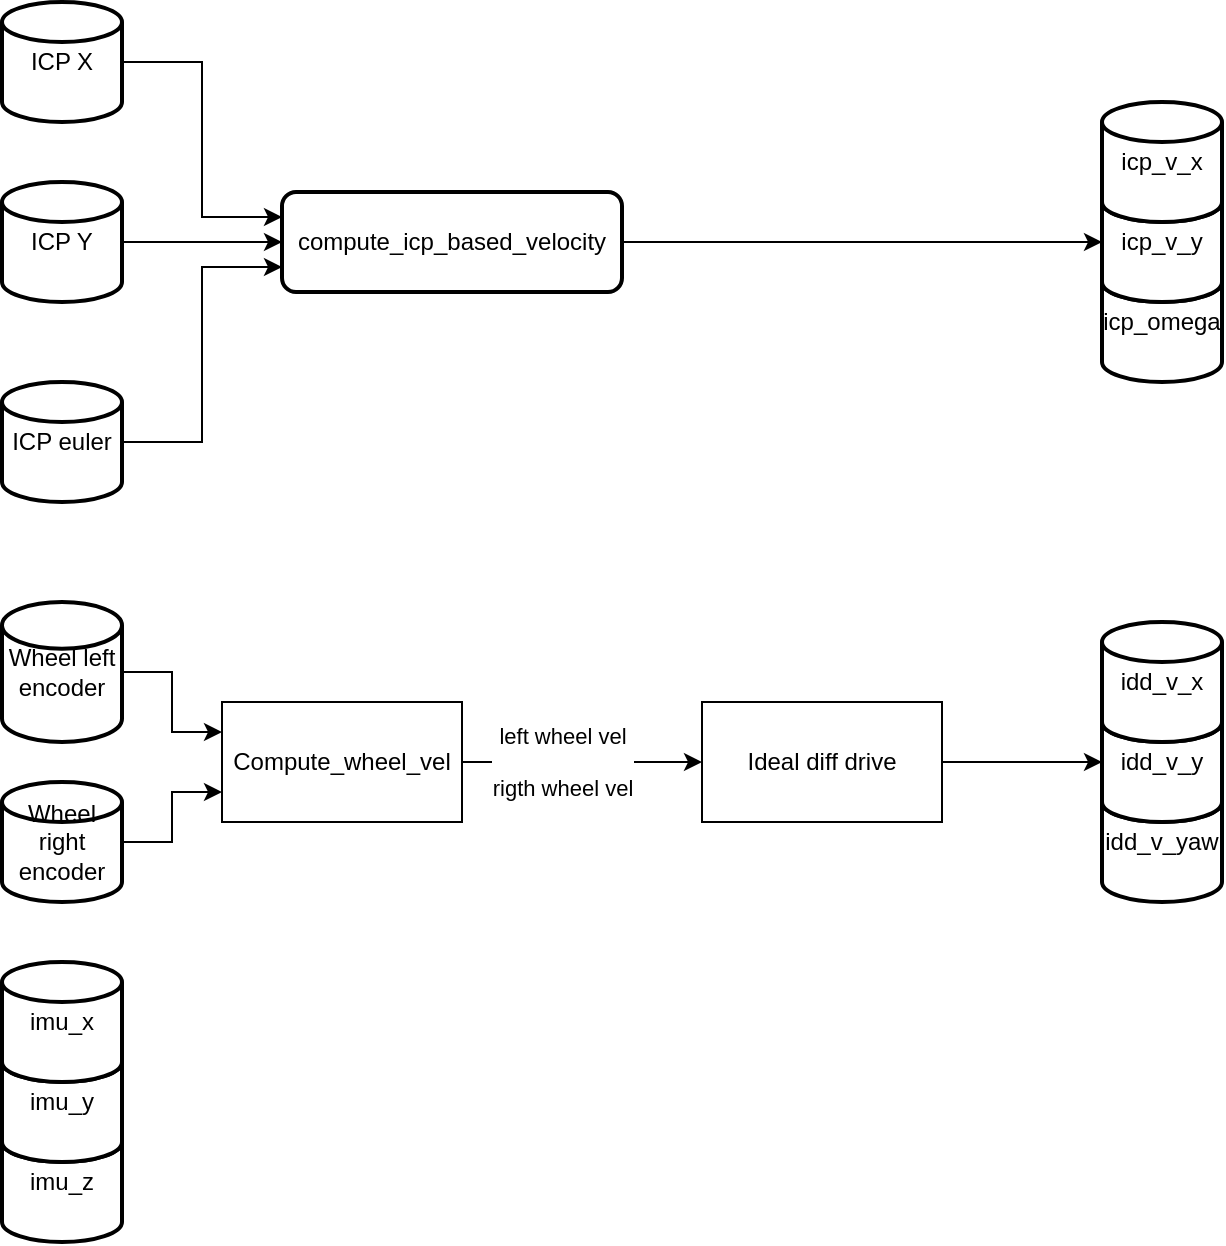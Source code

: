 <mxfile version="24.4.8" type="github">
  <diagram name="Page-1" id="3MiRiedM9orWzfm-fdRs">
    <mxGraphModel dx="989" dy="621" grid="1" gridSize="10" guides="1" tooltips="1" connect="1" arrows="1" fold="1" page="1" pageScale="1" pageWidth="850" pageHeight="1100" math="0" shadow="0">
      <root>
        <mxCell id="0" />
        <mxCell id="1" parent="0" />
        <mxCell id="1N3itmzZPWo3uZQeZryr-26" style="edgeStyle=orthogonalEdgeStyle;rounded=0;orthogonalLoop=1;jettySize=auto;html=1;" edge="1" parent="1" source="1N3itmzZPWo3uZQeZryr-5" target="1N3itmzZPWo3uZQeZryr-25">
          <mxGeometry relative="1" as="geometry" />
        </mxCell>
        <mxCell id="1N3itmzZPWo3uZQeZryr-5" value="ICP Y" style="strokeWidth=2;html=1;shape=mxgraph.flowchart.database;whiteSpace=wrap;" vertex="1" parent="1">
          <mxGeometry x="100" y="130" width="60" height="60" as="geometry" />
        </mxCell>
        <mxCell id="1N3itmzZPWo3uZQeZryr-28" style="edgeStyle=orthogonalEdgeStyle;rounded=0;orthogonalLoop=1;jettySize=auto;html=1;entryX=0;entryY=0.25;entryDx=0;entryDy=0;" edge="1" parent="1" source="1N3itmzZPWo3uZQeZryr-6" target="1N3itmzZPWo3uZQeZryr-25">
          <mxGeometry relative="1" as="geometry" />
        </mxCell>
        <mxCell id="1N3itmzZPWo3uZQeZryr-6" value="ICP X" style="strokeWidth=2;html=1;shape=mxgraph.flowchart.database;whiteSpace=wrap;" vertex="1" parent="1">
          <mxGeometry x="100" y="40" width="60" height="60" as="geometry" />
        </mxCell>
        <mxCell id="1N3itmzZPWo3uZQeZryr-27" style="edgeStyle=orthogonalEdgeStyle;rounded=0;orthogonalLoop=1;jettySize=auto;html=1;entryX=0;entryY=0.75;entryDx=0;entryDy=0;" edge="1" parent="1" source="1N3itmzZPWo3uZQeZryr-8" target="1N3itmzZPWo3uZQeZryr-25">
          <mxGeometry relative="1" as="geometry" />
        </mxCell>
        <mxCell id="1N3itmzZPWo3uZQeZryr-8" value="ICP euler" style="strokeWidth=2;html=1;shape=mxgraph.flowchart.database;whiteSpace=wrap;" vertex="1" parent="1">
          <mxGeometry x="100" y="230" width="60" height="60" as="geometry" />
        </mxCell>
        <mxCell id="1N3itmzZPWo3uZQeZryr-20" style="edgeStyle=orthogonalEdgeStyle;rounded=0;orthogonalLoop=1;jettySize=auto;html=1;entryX=0;entryY=0.25;entryDx=0;entryDy=0;" edge="1" parent="1" source="1N3itmzZPWo3uZQeZryr-9" target="1N3itmzZPWo3uZQeZryr-19">
          <mxGeometry relative="1" as="geometry" />
        </mxCell>
        <mxCell id="1N3itmzZPWo3uZQeZryr-9" value="Wheel left encoder" style="strokeWidth=2;html=1;shape=mxgraph.flowchart.database;whiteSpace=wrap;" vertex="1" parent="1">
          <mxGeometry x="100" y="340" width="60" height="70" as="geometry" />
        </mxCell>
        <mxCell id="1N3itmzZPWo3uZQeZryr-21" style="edgeStyle=orthogonalEdgeStyle;rounded=0;orthogonalLoop=1;jettySize=auto;html=1;entryX=0;entryY=0.75;entryDx=0;entryDy=0;" edge="1" parent="1" source="1N3itmzZPWo3uZQeZryr-10" target="1N3itmzZPWo3uZQeZryr-19">
          <mxGeometry relative="1" as="geometry" />
        </mxCell>
        <mxCell id="1N3itmzZPWo3uZQeZryr-10" value="Wheel right encoder" style="strokeWidth=2;html=1;shape=mxgraph.flowchart.database;whiteSpace=wrap;" vertex="1" parent="1">
          <mxGeometry x="100" y="430" width="60" height="60" as="geometry" />
        </mxCell>
        <mxCell id="1N3itmzZPWo3uZQeZryr-11" value="Ideal diff drive" style="rounded=0;whiteSpace=wrap;html=1;" vertex="1" parent="1">
          <mxGeometry x="450" y="390" width="120" height="60" as="geometry" />
        </mxCell>
        <mxCell id="1N3itmzZPWo3uZQeZryr-17" value="" style="group" vertex="1" connectable="0" parent="1">
          <mxGeometry x="650" y="350" width="60" height="140" as="geometry" />
        </mxCell>
        <mxCell id="1N3itmzZPWo3uZQeZryr-16" value="idd_v_yaw" style="strokeWidth=2;html=1;shape=mxgraph.flowchart.database;whiteSpace=wrap;" vertex="1" parent="1N3itmzZPWo3uZQeZryr-17">
          <mxGeometry y="80" width="60" height="60" as="geometry" />
        </mxCell>
        <mxCell id="1N3itmzZPWo3uZQeZryr-14" value="idd_v_y" style="strokeWidth=2;html=1;shape=mxgraph.flowchart.database;whiteSpace=wrap;" vertex="1" parent="1N3itmzZPWo3uZQeZryr-17">
          <mxGeometry y="40" width="60" height="60" as="geometry" />
        </mxCell>
        <mxCell id="1N3itmzZPWo3uZQeZryr-15" value="idd_v_x" style="strokeWidth=2;html=1;shape=mxgraph.flowchart.database;whiteSpace=wrap;" vertex="1" parent="1N3itmzZPWo3uZQeZryr-17">
          <mxGeometry width="60" height="60" as="geometry" />
        </mxCell>
        <mxCell id="1N3itmzZPWo3uZQeZryr-18" style="edgeStyle=orthogonalEdgeStyle;rounded=0;orthogonalLoop=1;jettySize=auto;html=1;entryX=0;entryY=0.5;entryDx=0;entryDy=0;entryPerimeter=0;" edge="1" parent="1" source="1N3itmzZPWo3uZQeZryr-11" target="1N3itmzZPWo3uZQeZryr-14">
          <mxGeometry relative="1" as="geometry" />
        </mxCell>
        <mxCell id="1N3itmzZPWo3uZQeZryr-22" style="edgeStyle=orthogonalEdgeStyle;rounded=0;orthogonalLoop=1;jettySize=auto;html=1;" edge="1" parent="1" source="1N3itmzZPWo3uZQeZryr-19" target="1N3itmzZPWo3uZQeZryr-11">
          <mxGeometry relative="1" as="geometry" />
        </mxCell>
        <mxCell id="1N3itmzZPWo3uZQeZryr-23" value="left wheel vel&lt;br&gt;&lt;br&gt;rigth wheel vel" style="edgeLabel;html=1;align=center;verticalAlign=middle;resizable=0;points=[];" vertex="1" connectable="0" parent="1N3itmzZPWo3uZQeZryr-22">
          <mxGeometry x="-0.397" y="1" relative="1" as="geometry">
            <mxPoint x="14" y="1" as="offset" />
          </mxGeometry>
        </mxCell>
        <mxCell id="1N3itmzZPWo3uZQeZryr-19" value="Compute_wheel_vel" style="rounded=0;whiteSpace=wrap;html=1;" vertex="1" parent="1">
          <mxGeometry x="210" y="390" width="120" height="60" as="geometry" />
        </mxCell>
        <mxCell id="1N3itmzZPWo3uZQeZryr-25" value="compute_icp_based_velocity" style="rounded=1;whiteSpace=wrap;html=1;absoluteArcSize=1;arcSize=14;strokeWidth=2;" vertex="1" parent="1">
          <mxGeometry x="240" y="135" width="170" height="50" as="geometry" />
        </mxCell>
        <mxCell id="1N3itmzZPWo3uZQeZryr-29" value="" style="group" vertex="1" connectable="0" parent="1">
          <mxGeometry x="650" y="90" width="60" height="140" as="geometry" />
        </mxCell>
        <mxCell id="1N3itmzZPWo3uZQeZryr-30" value="icp_omega" style="strokeWidth=2;html=1;shape=mxgraph.flowchart.database;whiteSpace=wrap;" vertex="1" parent="1N3itmzZPWo3uZQeZryr-29">
          <mxGeometry y="80" width="60" height="60" as="geometry" />
        </mxCell>
        <mxCell id="1N3itmzZPWo3uZQeZryr-31" value="icp_v_y" style="strokeWidth=2;html=1;shape=mxgraph.flowchart.database;whiteSpace=wrap;" vertex="1" parent="1N3itmzZPWo3uZQeZryr-29">
          <mxGeometry y="40" width="60" height="60" as="geometry" />
        </mxCell>
        <mxCell id="1N3itmzZPWo3uZQeZryr-32" value="icp_v_x" style="strokeWidth=2;html=1;shape=mxgraph.flowchart.database;whiteSpace=wrap;" vertex="1" parent="1N3itmzZPWo3uZQeZryr-29">
          <mxGeometry width="60" height="60" as="geometry" />
        </mxCell>
        <mxCell id="1N3itmzZPWo3uZQeZryr-33" style="edgeStyle=orthogonalEdgeStyle;rounded=0;orthogonalLoop=1;jettySize=auto;html=1;entryX=0;entryY=0.5;entryDx=0;entryDy=0;entryPerimeter=0;" edge="1" parent="1" source="1N3itmzZPWo3uZQeZryr-25" target="1N3itmzZPWo3uZQeZryr-31">
          <mxGeometry relative="1" as="geometry" />
        </mxCell>
        <mxCell id="1N3itmzZPWo3uZQeZryr-35" value="" style="group" vertex="1" connectable="0" parent="1">
          <mxGeometry x="100" y="520" width="60" height="140" as="geometry" />
        </mxCell>
        <mxCell id="1N3itmzZPWo3uZQeZryr-36" value="imu_z" style="strokeWidth=2;html=1;shape=mxgraph.flowchart.database;whiteSpace=wrap;" vertex="1" parent="1N3itmzZPWo3uZQeZryr-35">
          <mxGeometry y="80" width="60" height="60" as="geometry" />
        </mxCell>
        <mxCell id="1N3itmzZPWo3uZQeZryr-37" value="imu_y" style="strokeWidth=2;html=1;shape=mxgraph.flowchart.database;whiteSpace=wrap;" vertex="1" parent="1N3itmzZPWo3uZQeZryr-35">
          <mxGeometry y="40" width="60" height="60" as="geometry" />
        </mxCell>
        <mxCell id="1N3itmzZPWo3uZQeZryr-38" value="imu_x" style="strokeWidth=2;html=1;shape=mxgraph.flowchart.database;whiteSpace=wrap;" vertex="1" parent="1N3itmzZPWo3uZQeZryr-35">
          <mxGeometry width="60" height="60" as="geometry" />
        </mxCell>
      </root>
    </mxGraphModel>
  </diagram>
</mxfile>
